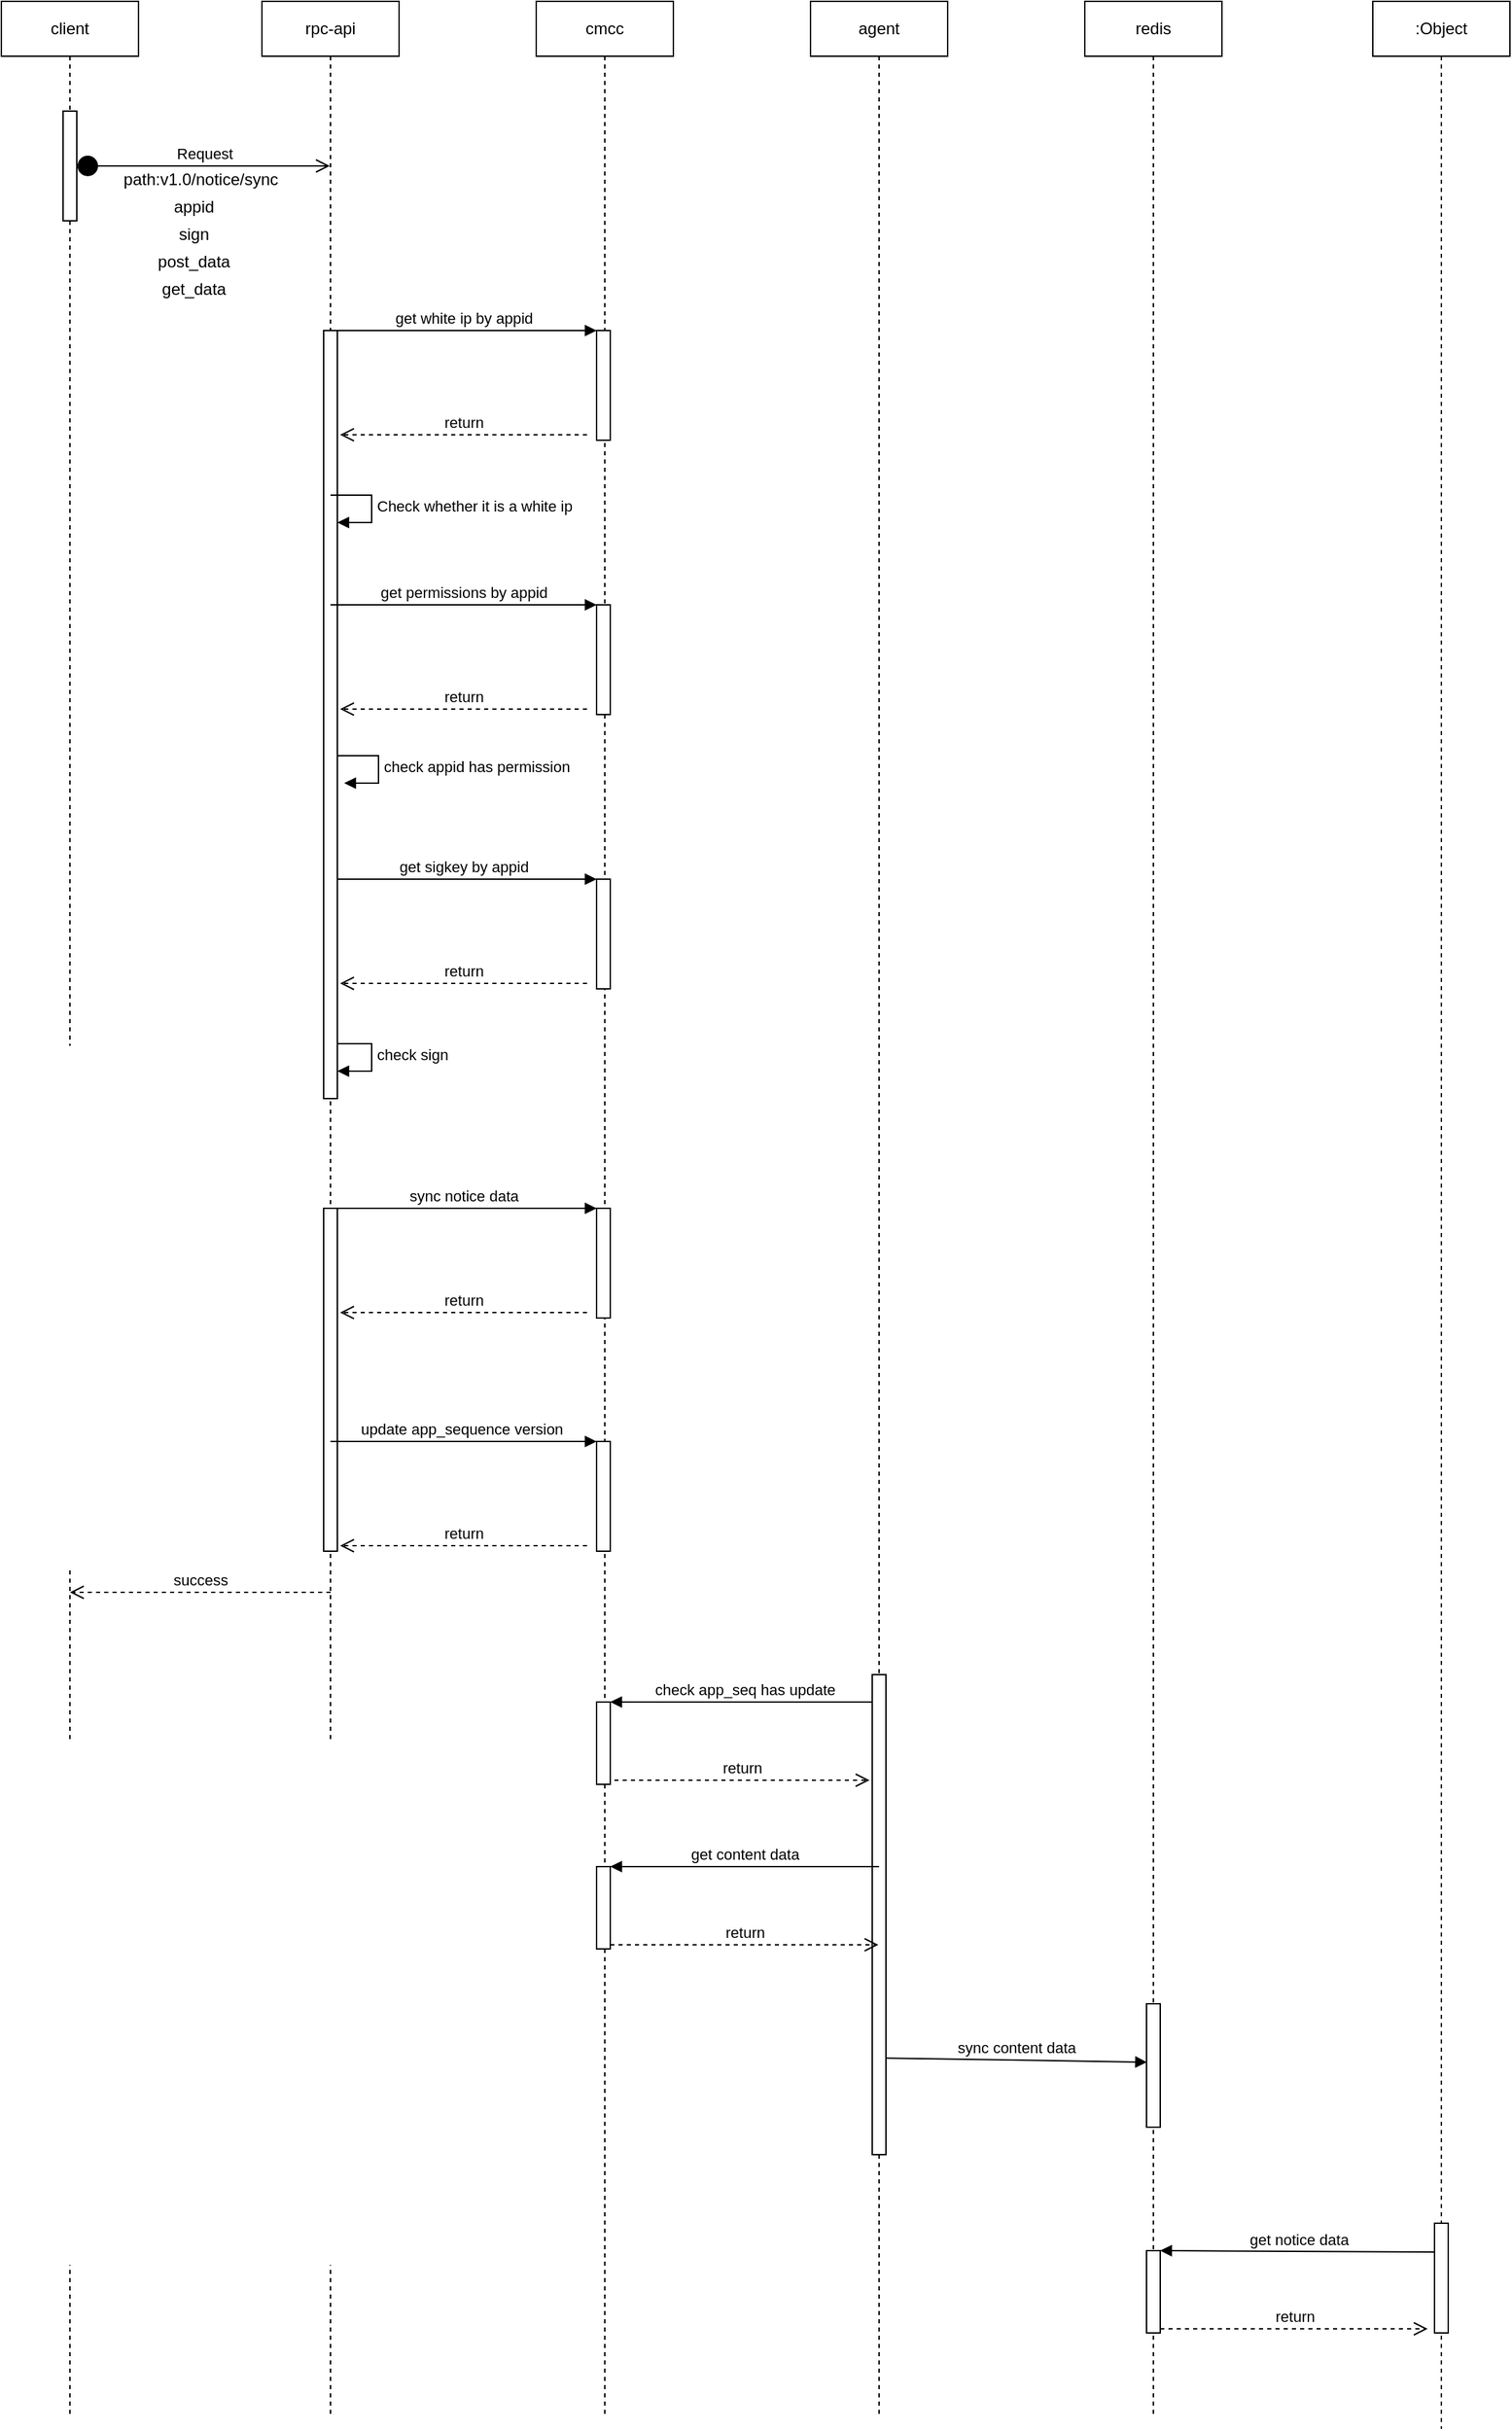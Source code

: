 <mxfile version="14.7.10" type="github">
  <diagram id="QWmPcWTleGatWilCuJVK" name="Page-1">
    <mxGraphModel dx="2062" dy="1066" grid="1" gridSize="10" guides="1" tooltips="1" connect="1" arrows="1" fold="1" page="1" pageScale="1" pageWidth="2339" pageHeight="3300" math="0" shadow="0">
      <root>
        <mxCell id="0" />
        <mxCell id="1" parent="0" />
        <mxCell id="EtGpCTok_ZsKIdkG2lzh-6" value="client" style="shape=umlLifeline;perimeter=lifelinePerimeter;whiteSpace=wrap;html=1;container=1;collapsible=0;recursiveResize=0;outlineConnect=0;" parent="1" vertex="1">
          <mxGeometry x="30" y="40" width="100" height="1760" as="geometry" />
        </mxCell>
        <mxCell id="EtGpCTok_ZsKIdkG2lzh-7" value="rpc-api" style="shape=umlLifeline;perimeter=lifelinePerimeter;whiteSpace=wrap;html=1;container=1;collapsible=0;recursiveResize=0;outlineConnect=0;" parent="1" vertex="1">
          <mxGeometry x="220" y="40" width="100" height="1760" as="geometry" />
        </mxCell>
        <mxCell id="EtGpCTok_ZsKIdkG2lzh-8" value="cmcc" style="shape=umlLifeline;perimeter=lifelinePerimeter;whiteSpace=wrap;html=1;container=1;collapsible=0;recursiveResize=0;outlineConnect=0;" parent="1" vertex="1">
          <mxGeometry x="420" y="40" width="100" height="1760" as="geometry" />
        </mxCell>
        <mxCell id="EtGpCTok_ZsKIdkG2lzh-86" value="" style="html=1;points=[];perimeter=orthogonalPerimeter;" parent="EtGpCTok_ZsKIdkG2lzh-8" vertex="1">
          <mxGeometry x="-155" y="640" width="10" height="80" as="geometry" />
        </mxCell>
        <mxCell id="EtGpCTok_ZsKIdkG2lzh-87" value="" style="html=1;points=[];perimeter=orthogonalPerimeter;" parent="EtGpCTok_ZsKIdkG2lzh-8" vertex="1">
          <mxGeometry x="44" y="640" width="10" height="80" as="geometry" />
        </mxCell>
        <mxCell id="EtGpCTok_ZsKIdkG2lzh-88" value="get sigkey by appid" style="html=1;verticalAlign=bottom;endArrow=block;entryX=0;entryY=0;" parent="EtGpCTok_ZsKIdkG2lzh-8" target="EtGpCTok_ZsKIdkG2lzh-87" edge="1">
          <mxGeometry relative="1" as="geometry">
            <mxPoint x="-150.071" y="640" as="sourcePoint" />
          </mxGeometry>
        </mxCell>
        <mxCell id="EtGpCTok_ZsKIdkG2lzh-89" value="return" style="html=1;verticalAlign=bottom;endArrow=open;dashed=1;endSize=8;exitX=0;exitY=0.95;" parent="EtGpCTok_ZsKIdkG2lzh-8" edge="1">
          <mxGeometry relative="1" as="geometry">
            <mxPoint x="-143" y="716" as="targetPoint" />
            <mxPoint x="37" y="716" as="sourcePoint" />
          </mxGeometry>
        </mxCell>
        <mxCell id="EtGpCTok_ZsKIdkG2lzh-91" value="check sign" style="edgeStyle=orthogonalEdgeStyle;html=1;align=left;spacingLeft=2;endArrow=block;rounded=0;entryX=1;entryY=0;" parent="EtGpCTok_ZsKIdkG2lzh-8" edge="1">
          <mxGeometry relative="1" as="geometry">
            <mxPoint x="-150" y="760" as="sourcePoint" />
            <Array as="points">
              <mxPoint x="-120" y="760" />
            </Array>
            <mxPoint x="-145" y="780" as="targetPoint" />
          </mxGeometry>
        </mxCell>
        <mxCell id="EtGpCTok_ZsKIdkG2lzh-92" value="" style="html=1;points=[];perimeter=orthogonalPerimeter;" parent="EtGpCTok_ZsKIdkG2lzh-8" vertex="1">
          <mxGeometry x="-155" y="880" width="10" height="250" as="geometry" />
        </mxCell>
        <mxCell id="EtGpCTok_ZsKIdkG2lzh-93" value="" style="html=1;points=[];perimeter=orthogonalPerimeter;" parent="EtGpCTok_ZsKIdkG2lzh-8" vertex="1">
          <mxGeometry x="44" y="880" width="10" height="80" as="geometry" />
        </mxCell>
        <mxCell id="EtGpCTok_ZsKIdkG2lzh-94" value="sync notice data" style="html=1;verticalAlign=bottom;endArrow=block;entryX=0;entryY=0;" parent="EtGpCTok_ZsKIdkG2lzh-8" target="EtGpCTok_ZsKIdkG2lzh-93" edge="1">
          <mxGeometry relative="1" as="geometry">
            <mxPoint x="-150.071" y="880" as="sourcePoint" />
          </mxGeometry>
        </mxCell>
        <mxCell id="EtGpCTok_ZsKIdkG2lzh-95" value="return" style="html=1;verticalAlign=bottom;endArrow=open;dashed=1;endSize=8;exitX=0;exitY=0.95;" parent="EtGpCTok_ZsKIdkG2lzh-8" edge="1">
          <mxGeometry relative="1" as="geometry">
            <mxPoint x="-143.0" y="956" as="targetPoint" />
            <mxPoint x="37.0" y="956" as="sourcePoint" />
          </mxGeometry>
        </mxCell>
        <mxCell id="EtGpCTok_ZsKIdkG2lzh-97" value="" style="html=1;points=[];perimeter=orthogonalPerimeter;" parent="EtGpCTok_ZsKIdkG2lzh-8" vertex="1">
          <mxGeometry x="44" y="1050" width="10" height="80" as="geometry" />
        </mxCell>
        <mxCell id="EtGpCTok_ZsKIdkG2lzh-98" value="update&amp;nbsp;app_sequence version&amp;nbsp;" style="html=1;verticalAlign=bottom;endArrow=block;entryX=0;entryY=0;" parent="EtGpCTok_ZsKIdkG2lzh-8" target="EtGpCTok_ZsKIdkG2lzh-97" edge="1">
          <mxGeometry relative="1" as="geometry">
            <mxPoint x="-150.071" y="1050" as="sourcePoint" />
          </mxGeometry>
        </mxCell>
        <mxCell id="EtGpCTok_ZsKIdkG2lzh-99" value="return" style="html=1;verticalAlign=bottom;endArrow=open;dashed=1;endSize=8;exitX=0;exitY=0.95;" parent="EtGpCTok_ZsKIdkG2lzh-8" edge="1">
          <mxGeometry relative="1" as="geometry">
            <mxPoint x="-143.0" y="1126" as="targetPoint" />
            <mxPoint x="37.0" y="1126" as="sourcePoint" />
          </mxGeometry>
        </mxCell>
        <object label="Request" id="EtGpCTok_ZsKIdkG2lzh-14">
          <mxCell style="html=1;verticalAlign=bottom;startArrow=circle;startFill=1;endArrow=open;startSize=6;endSize=8;" parent="1" target="EtGpCTok_ZsKIdkG2lzh-7" edge="1">
            <mxGeometry width="80" relative="1" as="geometry">
              <mxPoint x="85" y="160" as="sourcePoint" />
              <mxPoint x="265" y="160" as="targetPoint" />
              <Array as="points">
                <mxPoint x="115" y="160" />
              </Array>
            </mxGeometry>
          </mxCell>
        </object>
        <mxCell id="EtGpCTok_ZsKIdkG2lzh-17" value="path:v1.0/notice/sync" style="text;html=1;align=center;verticalAlign=middle;resizable=0;points=[];autosize=1;strokeColor=none;" parent="1" vertex="1">
          <mxGeometry x="110" y="160" width="130" height="20" as="geometry" />
        </mxCell>
        <mxCell id="EtGpCTok_ZsKIdkG2lzh-18" value="appid" style="text;html=1;align=center;verticalAlign=middle;resizable=0;points=[];autosize=1;strokeColor=none;" parent="1" vertex="1">
          <mxGeometry x="150" y="180" width="40" height="20" as="geometry" />
        </mxCell>
        <mxCell id="EtGpCTok_ZsKIdkG2lzh-19" value="sign" style="text;html=1;align=center;verticalAlign=middle;resizable=0;points=[];autosize=1;strokeColor=none;" parent="1" vertex="1">
          <mxGeometry x="150" y="200" width="40" height="20" as="geometry" />
        </mxCell>
        <mxCell id="EtGpCTok_ZsKIdkG2lzh-21" value="" style="html=1;points=[];perimeter=orthogonalPerimeter;" parent="1" vertex="1">
          <mxGeometry x="75" y="120" width="10" height="80" as="geometry" />
        </mxCell>
        <mxCell id="EtGpCTok_ZsKIdkG2lzh-40" value="post_data" style="text;html=1;align=center;verticalAlign=middle;resizable=0;points=[];autosize=1;strokeColor=none;" parent="1" vertex="1">
          <mxGeometry x="135" y="220" width="70" height="20" as="geometry" />
        </mxCell>
        <mxCell id="EtGpCTok_ZsKIdkG2lzh-41" value="get_data" style="text;html=1;align=center;verticalAlign=middle;resizable=0;points=[];autosize=1;strokeColor=none;" parent="1" vertex="1">
          <mxGeometry x="140" y="240" width="60" height="20" as="geometry" />
        </mxCell>
        <mxCell id="EtGpCTok_ZsKIdkG2lzh-42" value="" style="html=1;points=[];perimeter=orthogonalPerimeter;" parent="1" vertex="1">
          <mxGeometry x="265" y="280" width="10" height="560" as="geometry" />
        </mxCell>
        <mxCell id="EtGpCTok_ZsKIdkG2lzh-45" value="" style="html=1;points=[];perimeter=orthogonalPerimeter;" parent="1" vertex="1">
          <mxGeometry x="464" y="280" width="10" height="80" as="geometry" />
        </mxCell>
        <mxCell id="EtGpCTok_ZsKIdkG2lzh-46" value="get white ip by appid" style="html=1;verticalAlign=bottom;endArrow=block;entryX=0;entryY=0;" parent="1" source="EtGpCTok_ZsKIdkG2lzh-7" target="EtGpCTok_ZsKIdkG2lzh-45" edge="1">
          <mxGeometry relative="1" as="geometry">
            <mxPoint x="390" y="280" as="sourcePoint" />
          </mxGeometry>
        </mxCell>
        <mxCell id="EtGpCTok_ZsKIdkG2lzh-47" value="return" style="html=1;verticalAlign=bottom;endArrow=open;dashed=1;endSize=8;exitX=0;exitY=0.95;" parent="1" edge="1">
          <mxGeometry relative="1" as="geometry">
            <mxPoint x="277" y="356" as="targetPoint" />
            <mxPoint x="457" y="356" as="sourcePoint" />
          </mxGeometry>
        </mxCell>
        <mxCell id="EtGpCTok_ZsKIdkG2lzh-64" value="agent" style="shape=umlLifeline;perimeter=lifelinePerimeter;whiteSpace=wrap;html=1;container=1;collapsible=0;recursiveResize=0;outlineConnect=0;" parent="1" vertex="1">
          <mxGeometry x="620" y="40" width="100" height="1760" as="geometry" />
        </mxCell>
        <mxCell id="EtGpCTok_ZsKIdkG2lzh-65" value="redis" style="shape=umlLifeline;perimeter=lifelinePerimeter;whiteSpace=wrap;html=1;container=1;collapsible=0;recursiveResize=0;outlineConnect=0;" parent="1" vertex="1">
          <mxGeometry x="820" y="40" width="100" height="1760" as="geometry" />
        </mxCell>
        <mxCell id="EtGpCTok_ZsKIdkG2lzh-67" value="&lt;div&gt;&lt;span style=&quot;font-size: 11px&quot;&gt;Check whether it is a white ip&lt;/span&gt;&lt;/div&gt;" style="edgeStyle=orthogonalEdgeStyle;html=1;align=left;spacingLeft=2;endArrow=block;rounded=0;entryX=1;entryY=0;" parent="1" edge="1">
          <mxGeometry relative="1" as="geometry">
            <mxPoint x="270" y="400" as="sourcePoint" />
            <Array as="points">
              <mxPoint x="300" y="400" />
            </Array>
            <mxPoint x="275" y="420" as="targetPoint" />
          </mxGeometry>
        </mxCell>
        <mxCell id="EtGpCTok_ZsKIdkG2lzh-81" value="" style="html=1;points=[];perimeter=orthogonalPerimeter;" parent="1" vertex="1">
          <mxGeometry x="464" y="480" width="10" height="80" as="geometry" />
        </mxCell>
        <mxCell id="EtGpCTok_ZsKIdkG2lzh-82" value="get permissions by appid" style="html=1;verticalAlign=bottom;endArrow=block;entryX=0;entryY=0;" parent="1" target="EtGpCTok_ZsKIdkG2lzh-81" edge="1">
          <mxGeometry relative="1" as="geometry">
            <mxPoint x="269.929" y="480" as="sourcePoint" />
          </mxGeometry>
        </mxCell>
        <mxCell id="EtGpCTok_ZsKIdkG2lzh-83" value="return" style="html=1;verticalAlign=bottom;endArrow=open;dashed=1;endSize=8;exitX=0;exitY=0.95;" parent="1" edge="1">
          <mxGeometry relative="1" as="geometry">
            <mxPoint x="277" y="556" as="targetPoint" />
            <mxPoint x="457" y="556" as="sourcePoint" />
          </mxGeometry>
        </mxCell>
        <mxCell id="EtGpCTok_ZsKIdkG2lzh-85" value="check appid has permission" style="edgeStyle=orthogonalEdgeStyle;html=1;align=left;spacingLeft=2;endArrow=block;rounded=0;entryX=1;entryY=0;" parent="1" edge="1">
          <mxGeometry relative="1" as="geometry">
            <mxPoint x="275" y="590" as="sourcePoint" />
            <Array as="points">
              <mxPoint x="305" y="590" />
            </Array>
            <mxPoint x="280" y="610" as="targetPoint" />
          </mxGeometry>
        </mxCell>
        <mxCell id="EtGpCTok_ZsKIdkG2lzh-101" value="success" style="html=1;verticalAlign=bottom;endArrow=open;dashed=1;endSize=8;" parent="1" target="EtGpCTok_ZsKIdkG2lzh-6" edge="1">
          <mxGeometry relative="1" as="geometry">
            <mxPoint x="270" y="1200" as="sourcePoint" />
            <mxPoint x="100" y="1200" as="targetPoint" />
          </mxGeometry>
        </mxCell>
        <mxCell id="859x5mInUK7gyhsxJweJ-9" value="" style="html=1;points=[];perimeter=orthogonalPerimeter;" vertex="1" parent="1">
          <mxGeometry x="464" y="1280" width="10" height="60" as="geometry" />
        </mxCell>
        <mxCell id="859x5mInUK7gyhsxJweJ-10" value="check app_seq has update" style="html=1;verticalAlign=bottom;endArrow=block;entryX=1;entryY=0;" edge="1" target="859x5mInUK7gyhsxJweJ-9" parent="1">
          <mxGeometry relative="1" as="geometry">
            <mxPoint x="670" y="1280" as="sourcePoint" />
          </mxGeometry>
        </mxCell>
        <mxCell id="859x5mInUK7gyhsxJweJ-11" value="return" style="html=1;verticalAlign=bottom;endArrow=open;dashed=1;endSize=8;exitX=1;exitY=0.95;" edge="1" parent="1">
          <mxGeometry relative="1" as="geometry">
            <mxPoint x="663" y="1337" as="targetPoint" />
            <mxPoint x="477" y="1337" as="sourcePoint" />
          </mxGeometry>
        </mxCell>
        <mxCell id="859x5mInUK7gyhsxJweJ-12" value="" style="html=1;points=[];perimeter=orthogonalPerimeter;" vertex="1" parent="1">
          <mxGeometry x="665" y="1260" width="10" height="350" as="geometry" />
        </mxCell>
        <mxCell id="859x5mInUK7gyhsxJweJ-13" value="" style="html=1;points=[];perimeter=orthogonalPerimeter;" vertex="1" parent="1">
          <mxGeometry x="464" y="1400" width="10" height="60" as="geometry" />
        </mxCell>
        <mxCell id="859x5mInUK7gyhsxJweJ-14" value="get content data" style="html=1;verticalAlign=bottom;endArrow=block;entryX=1;entryY=0;" edge="1" target="859x5mInUK7gyhsxJweJ-13" parent="1">
          <mxGeometry relative="1" as="geometry">
            <mxPoint x="670" y="1400" as="sourcePoint" />
          </mxGeometry>
        </mxCell>
        <mxCell id="859x5mInUK7gyhsxJweJ-15" value="return" style="html=1;verticalAlign=bottom;endArrow=open;dashed=1;endSize=8;exitX=1;exitY=0.95;" edge="1" source="859x5mInUK7gyhsxJweJ-13" parent="1" target="EtGpCTok_ZsKIdkG2lzh-64">
          <mxGeometry relative="1" as="geometry">
            <mxPoint x="534" y="1457" as="targetPoint" />
          </mxGeometry>
        </mxCell>
        <mxCell id="859x5mInUK7gyhsxJweJ-16" value="" style="html=1;points=[];perimeter=orthogonalPerimeter;" vertex="1" parent="1">
          <mxGeometry x="865" y="1500" width="10" height="90" as="geometry" />
        </mxCell>
        <mxCell id="859x5mInUK7gyhsxJweJ-18" value="sync content data" style="html=1;verticalAlign=bottom;endArrow=block;entryX=0.033;entryY=0.473;entryDx=0;entryDy=0;entryPerimeter=0;" edge="1" parent="1" target="859x5mInUK7gyhsxJweJ-16">
          <mxGeometry width="80" relative="1" as="geometry">
            <mxPoint x="675" y="1539.58" as="sourcePoint" />
            <mxPoint x="755" y="1539.58" as="targetPoint" />
          </mxGeometry>
        </mxCell>
        <mxCell id="859x5mInUK7gyhsxJweJ-19" value=":Object" style="shape=umlLifeline;perimeter=lifelinePerimeter;whiteSpace=wrap;html=1;container=1;collapsible=0;recursiveResize=0;outlineConnect=0;" vertex="1" parent="1">
          <mxGeometry x="1030" y="40" width="100" height="1770" as="geometry" />
        </mxCell>
        <mxCell id="859x5mInUK7gyhsxJweJ-21" value="" style="html=1;points=[];perimeter=orthogonalPerimeter;" vertex="1" parent="1">
          <mxGeometry x="865" y="1680" width="10" height="60" as="geometry" />
        </mxCell>
        <mxCell id="859x5mInUK7gyhsxJweJ-22" value="get notice data" style="html=1;verticalAlign=bottom;endArrow=block;entryX=1;entryY=0;exitX=0.2;exitY=0.263;exitDx=0;exitDy=0;exitPerimeter=0;" edge="1" target="859x5mInUK7gyhsxJweJ-21" parent="1" source="859x5mInUK7gyhsxJweJ-24">
          <mxGeometry relative="1" as="geometry">
            <mxPoint x="935" y="1680" as="sourcePoint" />
          </mxGeometry>
        </mxCell>
        <mxCell id="859x5mInUK7gyhsxJweJ-23" value="return" style="html=1;verticalAlign=bottom;endArrow=open;dashed=1;endSize=8;exitX=1;exitY=0.95;" edge="1" source="859x5mInUK7gyhsxJweJ-21" parent="1">
          <mxGeometry relative="1" as="geometry">
            <mxPoint x="1070" y="1737" as="targetPoint" />
          </mxGeometry>
        </mxCell>
        <mxCell id="859x5mInUK7gyhsxJweJ-24" value="" style="html=1;points=[];perimeter=orthogonalPerimeter;" vertex="1" parent="1">
          <mxGeometry x="1075" y="1660" width="10" height="80" as="geometry" />
        </mxCell>
      </root>
    </mxGraphModel>
  </diagram>
</mxfile>
